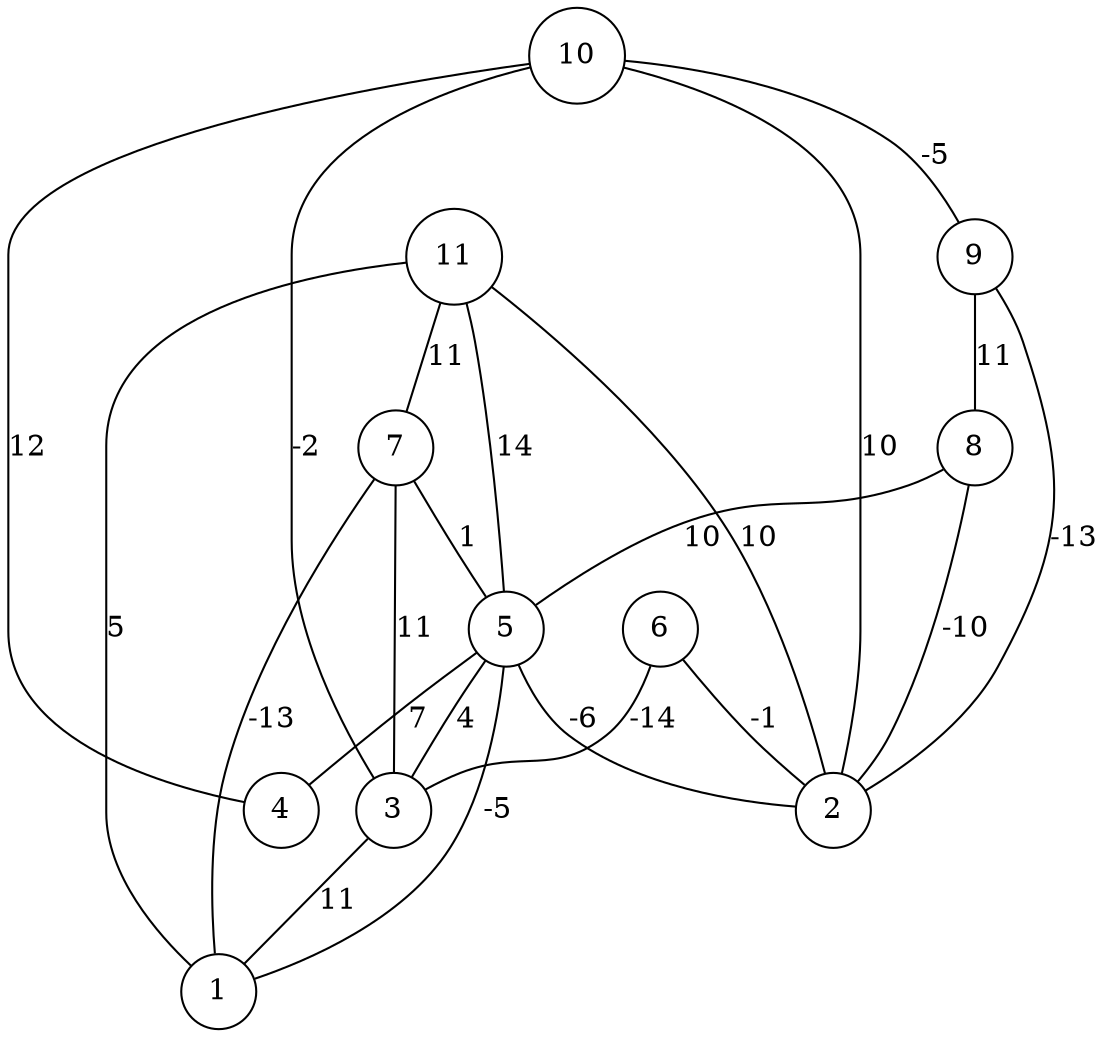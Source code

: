 graph { 
	 fontname="Helvetica,Arial,sans-serif" 
	 node [shape = circle]; 
	 11 -- 1 [label = "5"];
	 11 -- 2 [label = "10"];
	 11 -- 5 [label = "14"];
	 11 -- 7 [label = "11"];
	 10 -- 2 [label = "10"];
	 10 -- 3 [label = "-2"];
	 10 -- 4 [label = "12"];
	 10 -- 9 [label = "-5"];
	 9 -- 2 [label = "-13"];
	 9 -- 8 [label = "11"];
	 8 -- 2 [label = "-10"];
	 8 -- 5 [label = "10"];
	 7 -- 1 [label = "-13"];
	 7 -- 3 [label = "11"];
	 7 -- 5 [label = "1"];
	 6 -- 2 [label = "-1"];
	 6 -- 3 [label = "-14"];
	 5 -- 1 [label = "-5"];
	 5 -- 2 [label = "-6"];
	 5 -- 3 [label = "4"];
	 5 -- 4 [label = "7"];
	 3 -- 1 [label = "11"];
	 1;
	 2;
	 3;
	 4;
	 5;
	 6;
	 7;
	 8;
	 9;
	 10;
	 11;
}
